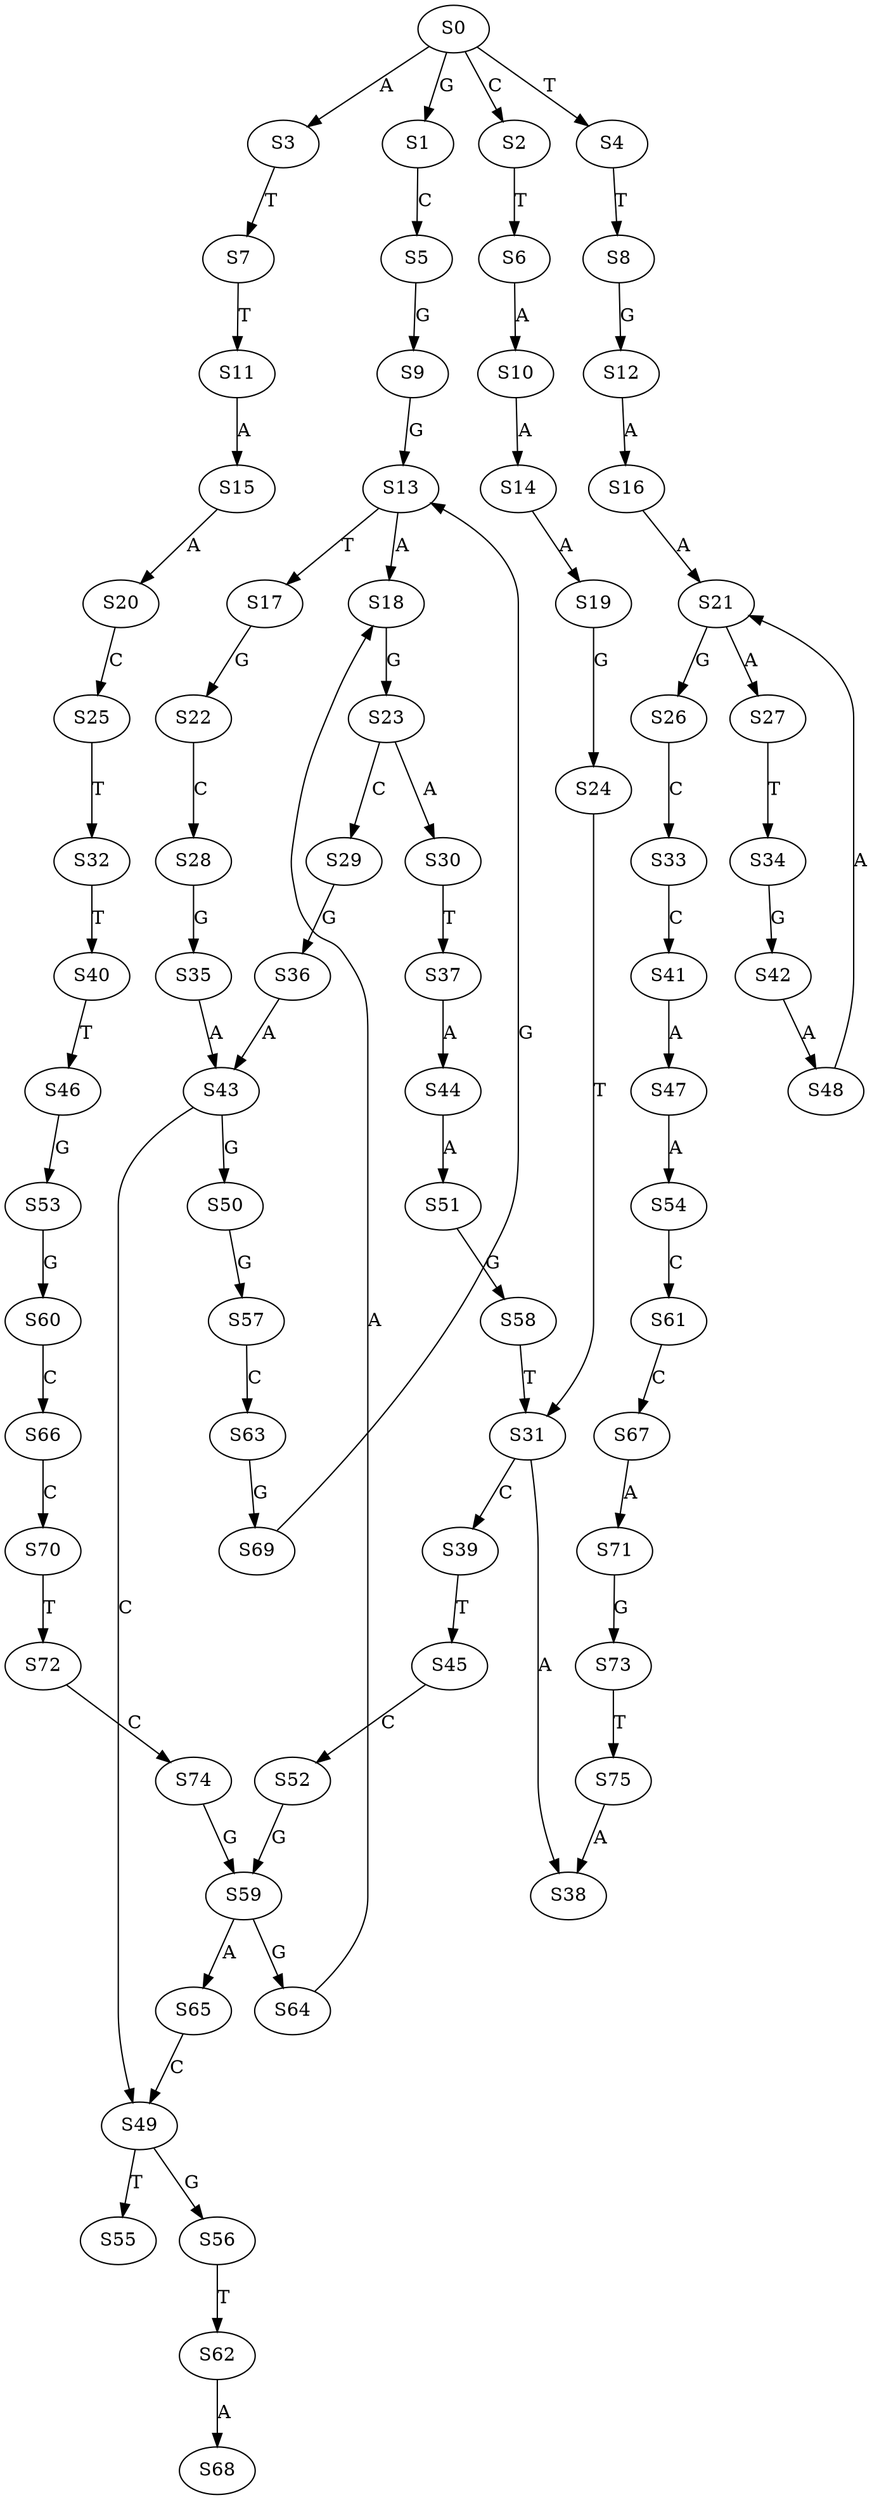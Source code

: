 strict digraph  {
	S0 -> S1 [ label = G ];
	S0 -> S2 [ label = C ];
	S0 -> S3 [ label = A ];
	S0 -> S4 [ label = T ];
	S1 -> S5 [ label = C ];
	S2 -> S6 [ label = T ];
	S3 -> S7 [ label = T ];
	S4 -> S8 [ label = T ];
	S5 -> S9 [ label = G ];
	S6 -> S10 [ label = A ];
	S7 -> S11 [ label = T ];
	S8 -> S12 [ label = G ];
	S9 -> S13 [ label = G ];
	S10 -> S14 [ label = A ];
	S11 -> S15 [ label = A ];
	S12 -> S16 [ label = A ];
	S13 -> S17 [ label = T ];
	S13 -> S18 [ label = A ];
	S14 -> S19 [ label = A ];
	S15 -> S20 [ label = A ];
	S16 -> S21 [ label = A ];
	S17 -> S22 [ label = G ];
	S18 -> S23 [ label = G ];
	S19 -> S24 [ label = G ];
	S20 -> S25 [ label = C ];
	S21 -> S26 [ label = G ];
	S21 -> S27 [ label = A ];
	S22 -> S28 [ label = C ];
	S23 -> S29 [ label = C ];
	S23 -> S30 [ label = A ];
	S24 -> S31 [ label = T ];
	S25 -> S32 [ label = T ];
	S26 -> S33 [ label = C ];
	S27 -> S34 [ label = T ];
	S28 -> S35 [ label = G ];
	S29 -> S36 [ label = G ];
	S30 -> S37 [ label = T ];
	S31 -> S38 [ label = A ];
	S31 -> S39 [ label = C ];
	S32 -> S40 [ label = T ];
	S33 -> S41 [ label = C ];
	S34 -> S42 [ label = G ];
	S35 -> S43 [ label = A ];
	S36 -> S43 [ label = A ];
	S37 -> S44 [ label = A ];
	S39 -> S45 [ label = T ];
	S40 -> S46 [ label = T ];
	S41 -> S47 [ label = A ];
	S42 -> S48 [ label = A ];
	S43 -> S49 [ label = C ];
	S43 -> S50 [ label = G ];
	S44 -> S51 [ label = A ];
	S45 -> S52 [ label = C ];
	S46 -> S53 [ label = G ];
	S47 -> S54 [ label = A ];
	S48 -> S21 [ label = A ];
	S49 -> S55 [ label = T ];
	S49 -> S56 [ label = G ];
	S50 -> S57 [ label = G ];
	S51 -> S58 [ label = G ];
	S52 -> S59 [ label = G ];
	S53 -> S60 [ label = G ];
	S54 -> S61 [ label = C ];
	S56 -> S62 [ label = T ];
	S57 -> S63 [ label = C ];
	S58 -> S31 [ label = T ];
	S59 -> S64 [ label = G ];
	S59 -> S65 [ label = A ];
	S60 -> S66 [ label = C ];
	S61 -> S67 [ label = C ];
	S62 -> S68 [ label = A ];
	S63 -> S69 [ label = G ];
	S64 -> S18 [ label = A ];
	S65 -> S49 [ label = C ];
	S66 -> S70 [ label = C ];
	S67 -> S71 [ label = A ];
	S69 -> S13 [ label = G ];
	S70 -> S72 [ label = T ];
	S71 -> S73 [ label = G ];
	S72 -> S74 [ label = C ];
	S73 -> S75 [ label = T ];
	S74 -> S59 [ label = G ];
	S75 -> S38 [ label = A ];
}
